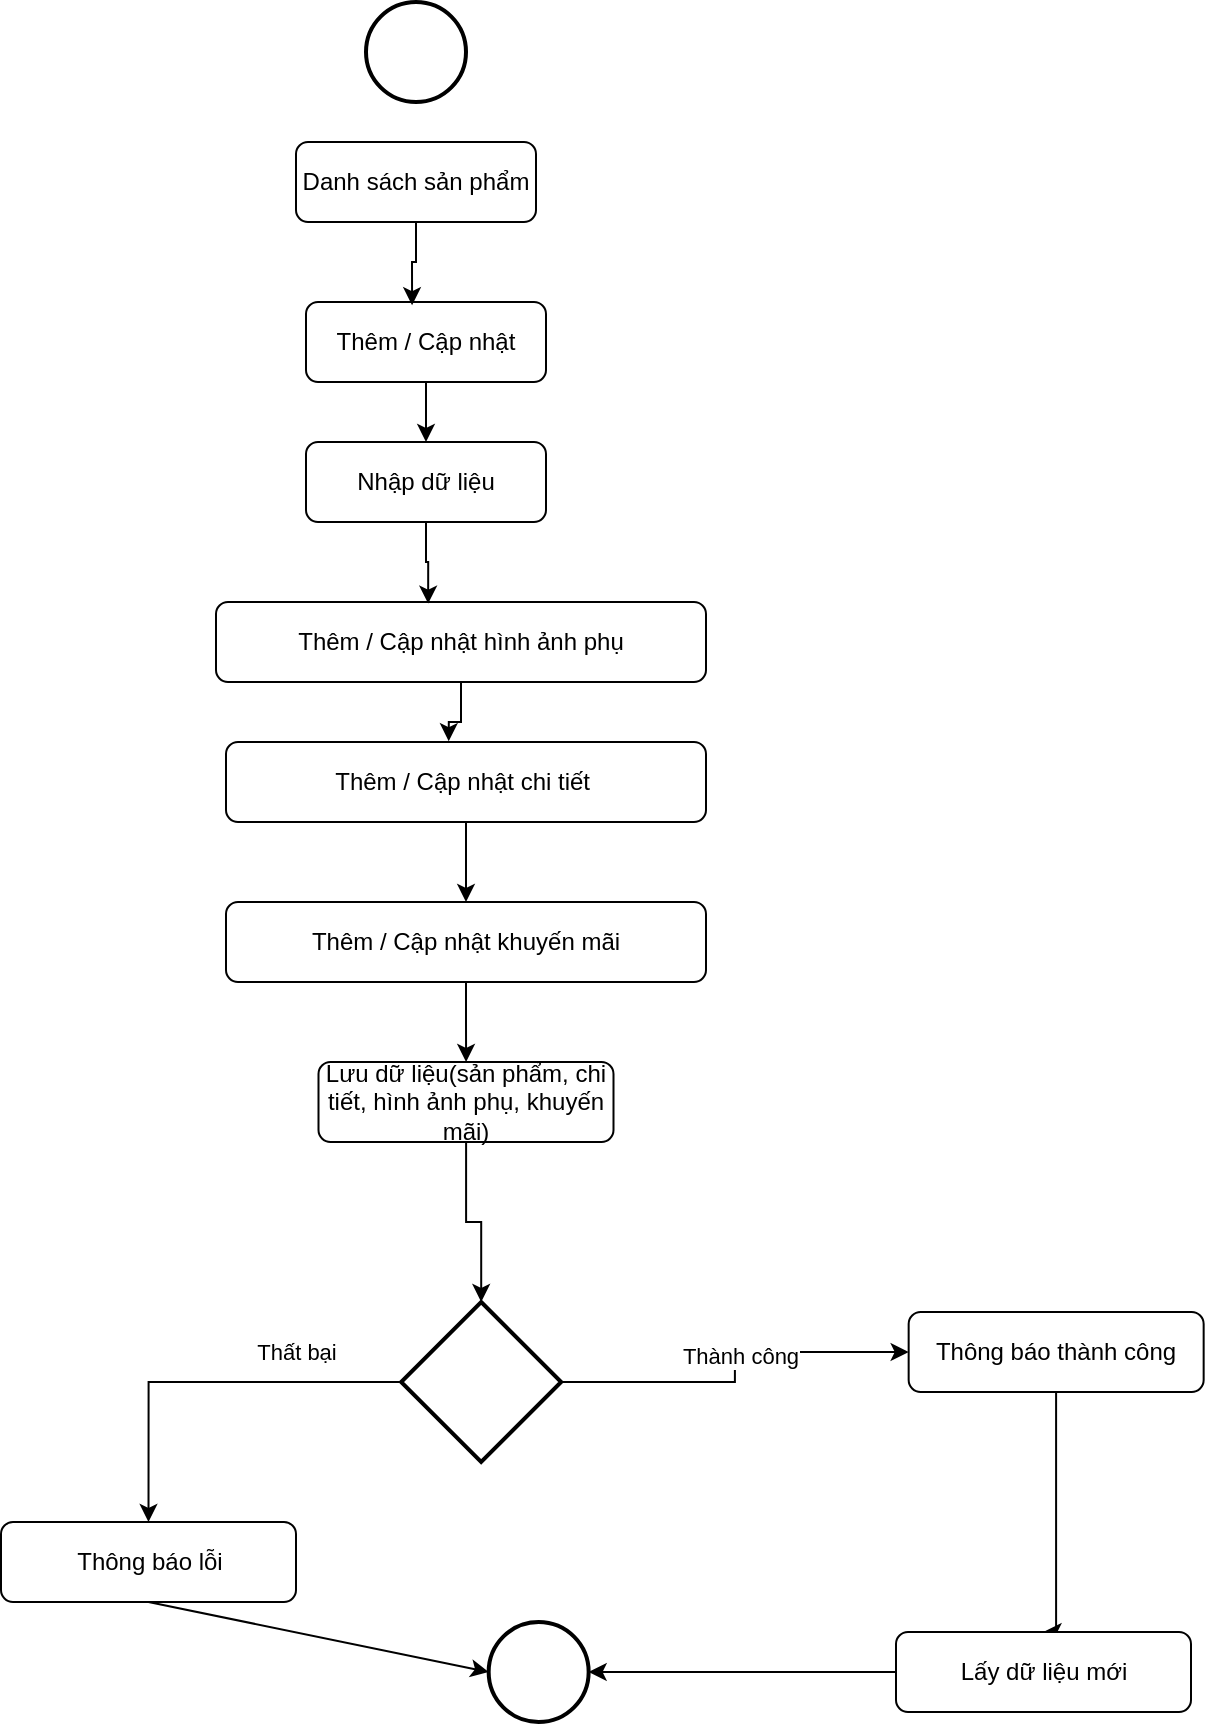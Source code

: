 <mxfile version="22.1.21" type="device">
  <diagram id="C5RBs43oDa-KdzZeNtuy" name="Page-1">
    <mxGraphModel dx="1290" dy="621" grid="1" gridSize="10" guides="1" tooltips="1" connect="1" arrows="1" fold="1" page="1" pageScale="1" pageWidth="827" pageHeight="1169" math="0" shadow="0">
      <root>
        <mxCell id="WIyWlLk6GJQsqaUBKTNV-0" />
        <mxCell id="WIyWlLk6GJQsqaUBKTNV-1" parent="WIyWlLk6GJQsqaUBKTNV-0" />
        <mxCell id="WIyWlLk6GJQsqaUBKTNV-3" value="Danh sách sản phẩm" style="rounded=1;whiteSpace=wrap;html=1;fontSize=12;glass=0;strokeWidth=1;shadow=0;" parent="WIyWlLk6GJQsqaUBKTNV-1" vertex="1">
          <mxGeometry x="160" y="80" width="120" height="40" as="geometry" />
        </mxCell>
        <mxCell id="WVRx9_T9G_QB8B0b3lgI-0" value="" style="strokeWidth=2;html=1;shape=mxgraph.flowchart.start_2;whiteSpace=wrap;" parent="WIyWlLk6GJQsqaUBKTNV-1" vertex="1">
          <mxGeometry x="195" y="10" width="50" height="50" as="geometry" />
        </mxCell>
        <mxCell id="ZU7TmJHDX0_Hbcq-gheo-3" style="edgeStyle=orthogonalEdgeStyle;rounded=0;orthogonalLoop=1;jettySize=auto;html=1;entryX=0.5;entryY=0;entryDx=0;entryDy=0;" parent="WIyWlLk6GJQsqaUBKTNV-1" source="WVRx9_T9G_QB8B0b3lgI-1" target="WVRx9_T9G_QB8B0b3lgI-3" edge="1">
          <mxGeometry relative="1" as="geometry" />
        </mxCell>
        <mxCell id="WVRx9_T9G_QB8B0b3lgI-1" value="Thêm / Cập nhật" style="rounded=1;whiteSpace=wrap;html=1;fontSize=12;glass=0;strokeWidth=1;shadow=0;" parent="WIyWlLk6GJQsqaUBKTNV-1" vertex="1">
          <mxGeometry x="165" y="160" width="120" height="40" as="geometry" />
        </mxCell>
        <mxCell id="WVRx9_T9G_QB8B0b3lgI-3" value="Nhập dữ liệu" style="rounded=1;whiteSpace=wrap;html=1;fontSize=12;glass=0;strokeWidth=1;shadow=0;" parent="WIyWlLk6GJQsqaUBKTNV-1" vertex="1">
          <mxGeometry x="165" y="230" width="120" height="40" as="geometry" />
        </mxCell>
        <mxCell id="ZU7TmJHDX0_Hbcq-gheo-8" style="edgeStyle=orthogonalEdgeStyle;rounded=0;orthogonalLoop=1;jettySize=auto;html=1;" parent="WIyWlLk6GJQsqaUBKTNV-1" source="WVRx9_T9G_QB8B0b3lgI-10" target="ZU7TmJHDX0_Hbcq-gheo-7" edge="1">
          <mxGeometry relative="1" as="geometry" />
        </mxCell>
        <mxCell id="WVRx9_T9G_QB8B0b3lgI-10" value="Lưu dữ liệu(sản phẩm, chi tiết, hình ảnh phụ, khuyến mãi)" style="rounded=1;whiteSpace=wrap;html=1;fontSize=12;glass=0;strokeWidth=1;shadow=0;" parent="WIyWlLk6GJQsqaUBKTNV-1" vertex="1">
          <mxGeometry x="171.25" y="540" width="147.5" height="40" as="geometry" />
        </mxCell>
        <mxCell id="WVRx9_T9G_QB8B0b3lgI-19" value="" style="strokeWidth=2;html=1;shape=mxgraph.flowchart.start_2;whiteSpace=wrap;" parent="WIyWlLk6GJQsqaUBKTNV-1" vertex="1">
          <mxGeometry x="256.33" y="820" width="50" height="50" as="geometry" />
        </mxCell>
        <mxCell id="KW4JAO-qXnVwIOsiItwS-1" value="" style="edgeStyle=orthogonalEdgeStyle;rounded=0;orthogonalLoop=1;jettySize=auto;html=1;" parent="WIyWlLk6GJQsqaUBKTNV-1" source="WVRx9_T9G_QB8B0b3lgI-28" target="KW4JAO-qXnVwIOsiItwS-0" edge="1">
          <mxGeometry relative="1" as="geometry" />
        </mxCell>
        <mxCell id="WVRx9_T9G_QB8B0b3lgI-28" value="Thêm / Cập nhật chi tiết&amp;nbsp;" style="rounded=1;whiteSpace=wrap;html=1;fontSize=12;glass=0;strokeWidth=1;shadow=0;" parent="WIyWlLk6GJQsqaUBKTNV-1" vertex="1">
          <mxGeometry x="125" y="380" width="240" height="40" as="geometry" />
        </mxCell>
        <mxCell id="WVRx9_T9G_QB8B0b3lgI-34" value="Thêm / Cập nhật hình ảnh phụ" style="rounded=1;whiteSpace=wrap;html=1;fontSize=12;glass=0;strokeWidth=1;shadow=0;" parent="WIyWlLk6GJQsqaUBKTNV-1" vertex="1">
          <mxGeometry x="120" y="310" width="245" height="40" as="geometry" />
        </mxCell>
        <mxCell id="ZU7TmJHDX0_Hbcq-gheo-2" style="edgeStyle=orthogonalEdgeStyle;rounded=0;orthogonalLoop=1;jettySize=auto;html=1;entryX=0.442;entryY=0.04;entryDx=0;entryDy=0;entryPerimeter=0;" parent="WIyWlLk6GJQsqaUBKTNV-1" source="WIyWlLk6GJQsqaUBKTNV-3" target="WVRx9_T9G_QB8B0b3lgI-1" edge="1">
          <mxGeometry relative="1" as="geometry" />
        </mxCell>
        <mxCell id="ZU7TmJHDX0_Hbcq-gheo-5" style="edgeStyle=orthogonalEdgeStyle;rounded=0;orthogonalLoop=1;jettySize=auto;html=1;entryX=0.464;entryY=-0.01;entryDx=0;entryDy=0;entryPerimeter=0;" parent="WIyWlLk6GJQsqaUBKTNV-1" source="WVRx9_T9G_QB8B0b3lgI-34" target="WVRx9_T9G_QB8B0b3lgI-28" edge="1">
          <mxGeometry relative="1" as="geometry" />
        </mxCell>
        <mxCell id="ZU7TmJHDX0_Hbcq-gheo-10" style="edgeStyle=orthogonalEdgeStyle;rounded=0;orthogonalLoop=1;jettySize=auto;html=1;" parent="WIyWlLk6GJQsqaUBKTNV-1" source="ZU7TmJHDX0_Hbcq-gheo-7" target="ZU7TmJHDX0_Hbcq-gheo-9" edge="1">
          <mxGeometry relative="1" as="geometry" />
        </mxCell>
        <mxCell id="ZU7TmJHDX0_Hbcq-gheo-11" value="Thành công" style="edgeLabel;html=1;align=center;verticalAlign=middle;resizable=0;points=[];" parent="ZU7TmJHDX0_Hbcq-gheo-10" vertex="1" connectable="0">
          <mxGeometry x="0.101" y="-2" relative="1" as="geometry">
            <mxPoint as="offset" />
          </mxGeometry>
        </mxCell>
        <mxCell id="ZU7TmJHDX0_Hbcq-gheo-7" value="" style="strokeWidth=2;html=1;shape=mxgraph.flowchart.decision;whiteSpace=wrap;" parent="WIyWlLk6GJQsqaUBKTNV-1" vertex="1">
          <mxGeometry x="212.58" y="660" width="80" height="80" as="geometry" />
        </mxCell>
        <mxCell id="ZU7TmJHDX0_Hbcq-gheo-13" style="edgeStyle=orthogonalEdgeStyle;rounded=0;orthogonalLoop=1;jettySize=auto;html=1;entryX=0.5;entryY=0;entryDx=0;entryDy=0;" parent="WIyWlLk6GJQsqaUBKTNV-1" source="ZU7TmJHDX0_Hbcq-gheo-9" target="ZU7TmJHDX0_Hbcq-gheo-12" edge="1">
          <mxGeometry relative="1" as="geometry">
            <Array as="points">
              <mxPoint x="540" y="825" />
            </Array>
          </mxGeometry>
        </mxCell>
        <mxCell id="ZU7TmJHDX0_Hbcq-gheo-9" value="Thông báo thành công" style="rounded=1;whiteSpace=wrap;html=1;fontSize=12;glass=0;strokeWidth=1;shadow=0;" parent="WIyWlLk6GJQsqaUBKTNV-1" vertex="1">
          <mxGeometry x="466.33" y="665" width="147.5" height="40" as="geometry" />
        </mxCell>
        <mxCell id="ZU7TmJHDX0_Hbcq-gheo-14" style="edgeStyle=orthogonalEdgeStyle;rounded=0;orthogonalLoop=1;jettySize=auto;html=1;" parent="WIyWlLk6GJQsqaUBKTNV-1" source="ZU7TmJHDX0_Hbcq-gheo-12" target="WVRx9_T9G_QB8B0b3lgI-19" edge="1">
          <mxGeometry relative="1" as="geometry" />
        </mxCell>
        <mxCell id="ZU7TmJHDX0_Hbcq-gheo-12" value="Lấy dữ liệu mới" style="rounded=1;whiteSpace=wrap;html=1;fontSize=12;glass=0;strokeWidth=1;shadow=0;" parent="WIyWlLk6GJQsqaUBKTNV-1" vertex="1">
          <mxGeometry x="460" y="825" width="147.5" height="40" as="geometry" />
        </mxCell>
        <mxCell id="ZU7TmJHDX0_Hbcq-gheo-15" value="Thông báo lỗi" style="rounded=1;whiteSpace=wrap;html=1;fontSize=12;glass=0;strokeWidth=1;shadow=0;" parent="WIyWlLk6GJQsqaUBKTNV-1" vertex="1">
          <mxGeometry x="12.5" y="770" width="147.5" height="40" as="geometry" />
        </mxCell>
        <mxCell id="ZU7TmJHDX0_Hbcq-gheo-16" style="edgeStyle=orthogonalEdgeStyle;rounded=0;orthogonalLoop=1;jettySize=auto;html=1;entryX=0.5;entryY=0;entryDx=0;entryDy=0;" parent="WIyWlLk6GJQsqaUBKTNV-1" source="ZU7TmJHDX0_Hbcq-gheo-7" target="ZU7TmJHDX0_Hbcq-gheo-15" edge="1">
          <mxGeometry relative="1" as="geometry">
            <mxPoint x="59.998" y="739.2" as="targetPoint" />
          </mxGeometry>
        </mxCell>
        <mxCell id="ZU7TmJHDX0_Hbcq-gheo-17" value="Thất bại" style="edgeLabel;html=1;align=center;verticalAlign=middle;resizable=0;points=[];" parent="ZU7TmJHDX0_Hbcq-gheo-16" vertex="1" connectable="0">
          <mxGeometry x="0.058" y="-2" relative="1" as="geometry">
            <mxPoint x="51" y="-13" as="offset" />
          </mxGeometry>
        </mxCell>
        <mxCell id="ZU7TmJHDX0_Hbcq-gheo-19" style="edgeStyle=orthogonalEdgeStyle;rounded=0;orthogonalLoop=1;jettySize=auto;html=1;entryX=0.433;entryY=0.02;entryDx=0;entryDy=0;entryPerimeter=0;" parent="WIyWlLk6GJQsqaUBKTNV-1" source="WVRx9_T9G_QB8B0b3lgI-3" target="WVRx9_T9G_QB8B0b3lgI-34" edge="1">
          <mxGeometry relative="1" as="geometry" />
        </mxCell>
        <mxCell id="KW4JAO-qXnVwIOsiItwS-2" value="" style="edgeStyle=orthogonalEdgeStyle;rounded=0;orthogonalLoop=1;jettySize=auto;html=1;" parent="WIyWlLk6GJQsqaUBKTNV-1" source="KW4JAO-qXnVwIOsiItwS-0" target="WVRx9_T9G_QB8B0b3lgI-10" edge="1">
          <mxGeometry relative="1" as="geometry" />
        </mxCell>
        <mxCell id="KW4JAO-qXnVwIOsiItwS-0" value="Thêm / Cập nhật khuyến mãi" style="rounded=1;whiteSpace=wrap;html=1;fontSize=12;glass=0;strokeWidth=1;shadow=0;" parent="WIyWlLk6GJQsqaUBKTNV-1" vertex="1">
          <mxGeometry x="125" y="460" width="240" height="40" as="geometry" />
        </mxCell>
        <mxCell id="KW4JAO-qXnVwIOsiItwS-3" value="" style="endArrow=classic;html=1;rounded=0;exitX=0.5;exitY=1;exitDx=0;exitDy=0;entryX=0;entryY=0.5;entryDx=0;entryDy=0;entryPerimeter=0;" parent="WIyWlLk6GJQsqaUBKTNV-1" source="ZU7TmJHDX0_Hbcq-gheo-15" target="WVRx9_T9G_QB8B0b3lgI-19" edge="1">
          <mxGeometry width="50" height="50" relative="1" as="geometry">
            <mxPoint x="390" y="690" as="sourcePoint" />
            <mxPoint x="440" y="640" as="targetPoint" />
          </mxGeometry>
        </mxCell>
      </root>
    </mxGraphModel>
  </diagram>
</mxfile>
